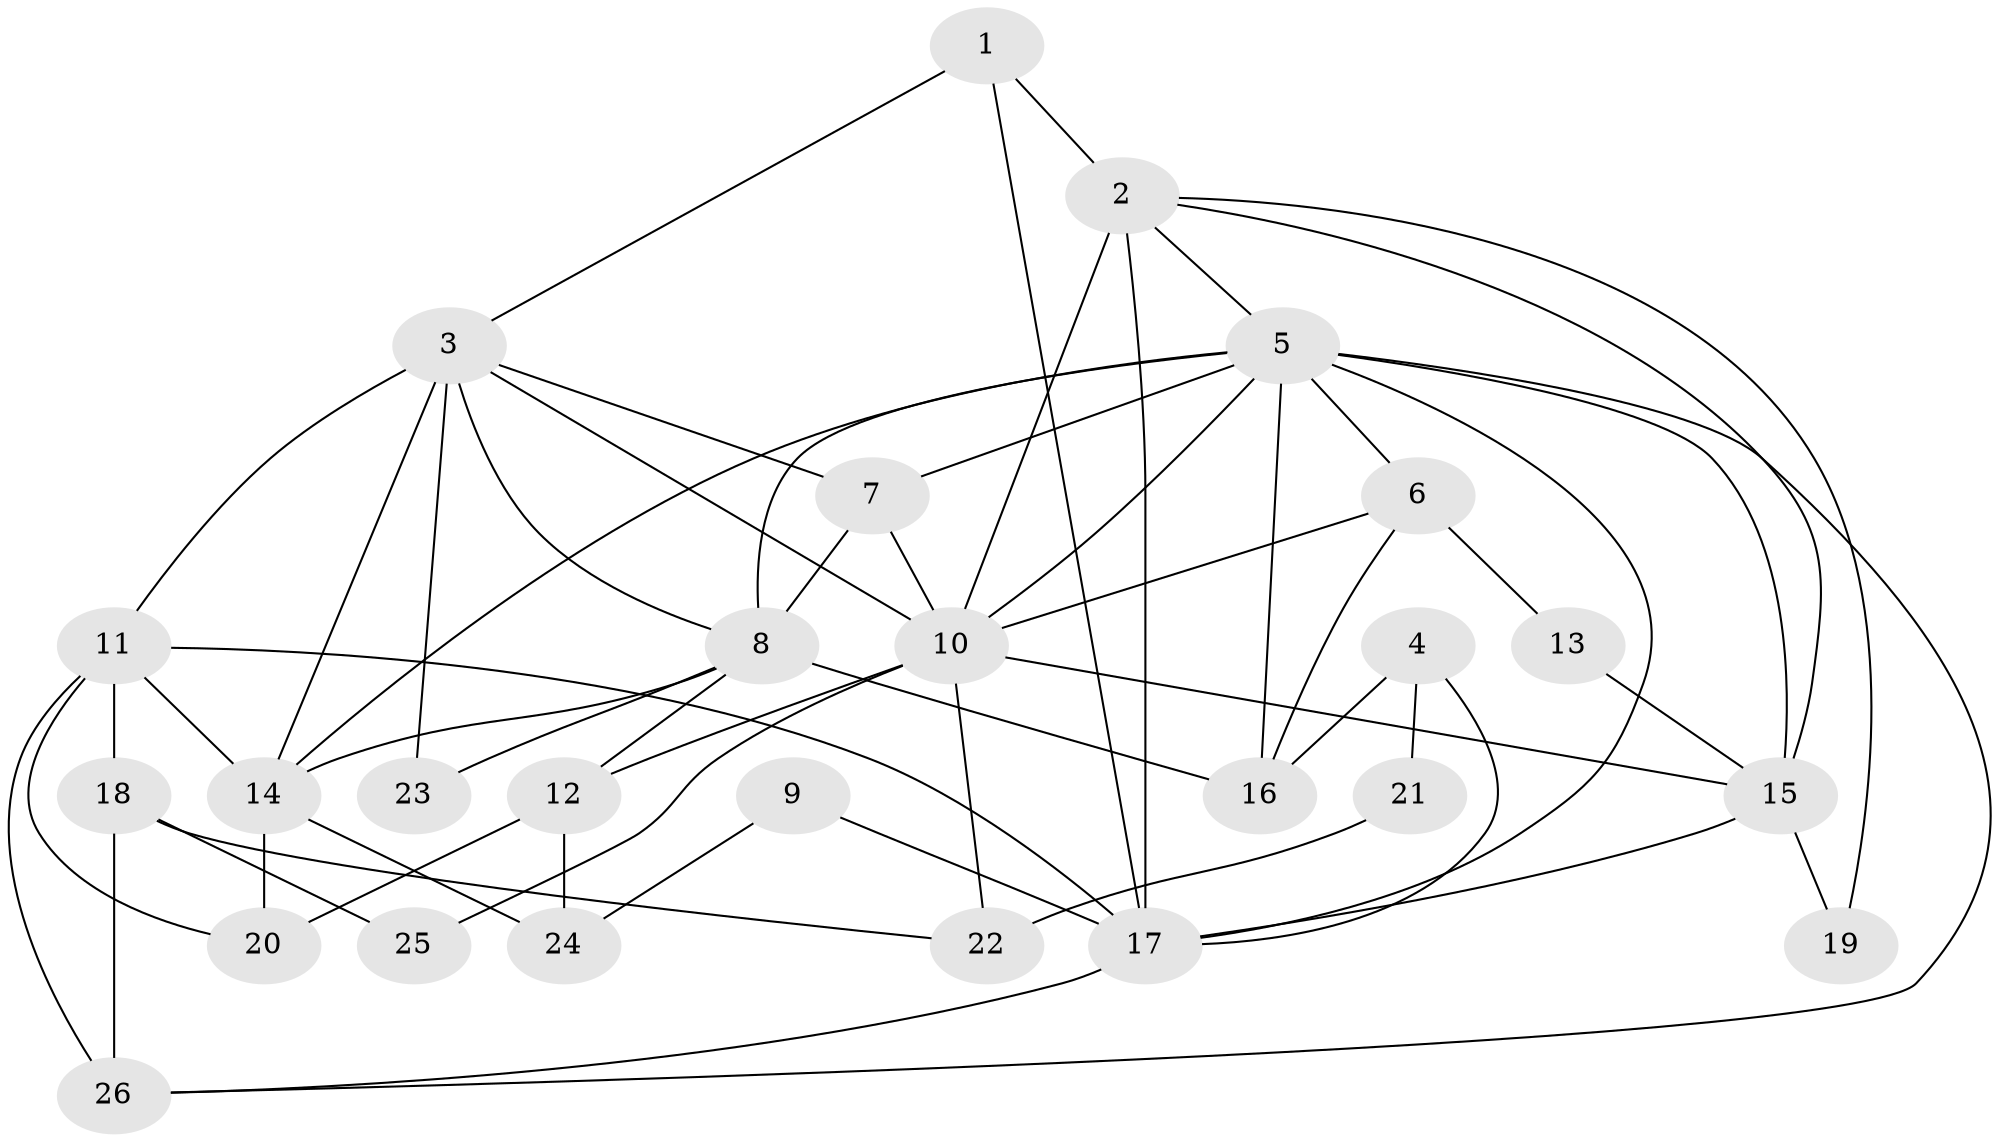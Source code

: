 // original degree distribution, {3: 0.21153846153846154, 6: 0.09615384615384616, 4: 0.2692307692307692, 2: 0.19230769230769232, 5: 0.17307692307692307, 8: 0.019230769230769232, 7: 0.019230769230769232, 9: 0.019230769230769232}
// Generated by graph-tools (version 1.1) at 2025/35/03/09/25 02:35:53]
// undirected, 26 vertices, 58 edges
graph export_dot {
graph [start="1"]
  node [color=gray90,style=filled];
  1;
  2;
  3;
  4;
  5;
  6;
  7;
  8;
  9;
  10;
  11;
  12;
  13;
  14;
  15;
  16;
  17;
  18;
  19;
  20;
  21;
  22;
  23;
  24;
  25;
  26;
  1 -- 2 [weight=1.0];
  1 -- 3 [weight=1.0];
  1 -- 17 [weight=1.0];
  2 -- 5 [weight=1.0];
  2 -- 10 [weight=5.0];
  2 -- 15 [weight=2.0];
  2 -- 17 [weight=2.0];
  2 -- 19 [weight=1.0];
  3 -- 7 [weight=1.0];
  3 -- 8 [weight=1.0];
  3 -- 10 [weight=1.0];
  3 -- 11 [weight=1.0];
  3 -- 14 [weight=1.0];
  3 -- 23 [weight=2.0];
  4 -- 16 [weight=1.0];
  4 -- 17 [weight=2.0];
  4 -- 21 [weight=1.0];
  5 -- 6 [weight=1.0];
  5 -- 7 [weight=1.0];
  5 -- 8 [weight=1.0];
  5 -- 10 [weight=1.0];
  5 -- 14 [weight=2.0];
  5 -- 15 [weight=2.0];
  5 -- 16 [weight=1.0];
  5 -- 17 [weight=1.0];
  5 -- 26 [weight=1.0];
  6 -- 10 [weight=1.0];
  6 -- 13 [weight=1.0];
  6 -- 16 [weight=1.0];
  7 -- 8 [weight=1.0];
  7 -- 10 [weight=1.0];
  8 -- 12 [weight=1.0];
  8 -- 14 [weight=2.0];
  8 -- 16 [weight=1.0];
  8 -- 23 [weight=1.0];
  9 -- 17 [weight=1.0];
  9 -- 24 [weight=1.0];
  10 -- 12 [weight=1.0];
  10 -- 15 [weight=2.0];
  10 -- 22 [weight=2.0];
  10 -- 25 [weight=1.0];
  11 -- 14 [weight=1.0];
  11 -- 17 [weight=1.0];
  11 -- 18 [weight=2.0];
  11 -- 20 [weight=1.0];
  11 -- 26 [weight=2.0];
  12 -- 20 [weight=1.0];
  12 -- 24 [weight=1.0];
  13 -- 15 [weight=1.0];
  14 -- 20 [weight=1.0];
  14 -- 24 [weight=1.0];
  15 -- 17 [weight=1.0];
  15 -- 19 [weight=1.0];
  17 -- 26 [weight=1.0];
  18 -- 22 [weight=1.0];
  18 -- 25 [weight=1.0];
  18 -- 26 [weight=1.0];
  21 -- 22 [weight=1.0];
}
